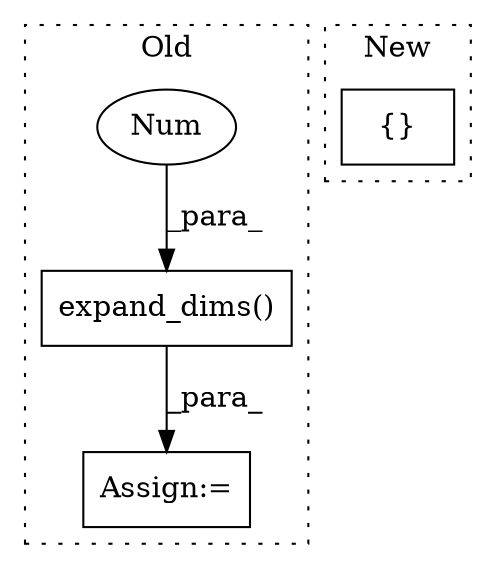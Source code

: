digraph G {
subgraph cluster0 {
1 [label="expand_dims()" a="75" s="2247,2275" l="15,1" shape="box"];
3 [label="Assign:=" a="68" s="3399" l="3" shape="box"];
4 [label="Num" a="76" s="2274" l="1" shape="ellipse"];
label = "Old";
style="dotted";
}
subgraph cluster1 {
2 [label="{}" a="95" s="2670,2700" l="1,1" shape="box"];
label = "New";
style="dotted";
}
1 -> 3 [label="_para_"];
4 -> 1 [label="_para_"];
}